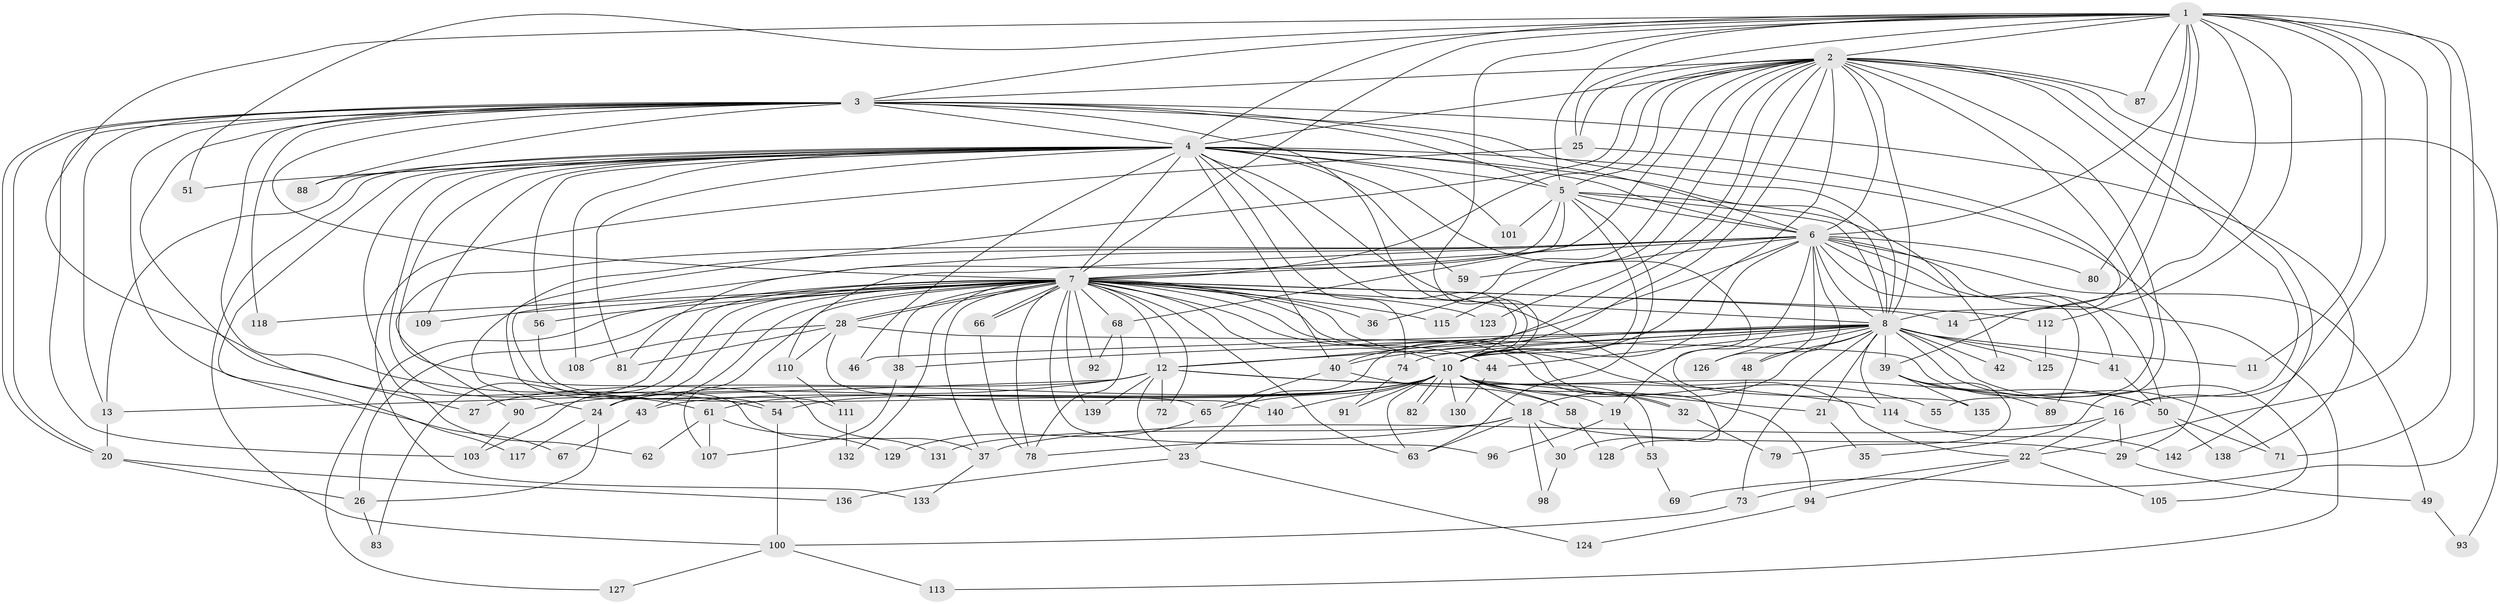 // Generated by graph-tools (version 1.1) at 2025/23/03/03/25 07:23:40]
// undirected, 109 vertices, 259 edges
graph export_dot {
graph [start="1"]
  node [color=gray90,style=filled];
  1 [super="+104"];
  2 [super="+34"];
  3 [super="+95"];
  4 [super="+121"];
  5;
  6 [super="+45"];
  7 [super="+134"];
  8 [super="+9"];
  10 [super="+33"];
  11;
  12 [super="+15"];
  13 [super="+17"];
  14 [super="+31"];
  16 [super="+57"];
  18 [super="+60"];
  19 [super="+64"];
  20 [super="+75"];
  21;
  22 [super="+141"];
  23;
  24;
  25;
  26 [super="+76"];
  27;
  28 [super="+97"];
  29 [super="+119"];
  30;
  32;
  35;
  36;
  37 [super="+47"];
  38;
  39;
  40 [super="+70"];
  41;
  42;
  43;
  44;
  46;
  48;
  49;
  50 [super="+52"];
  51;
  53;
  54 [super="+77"];
  55;
  56;
  58;
  59;
  61;
  62;
  63 [super="+85"];
  65 [super="+102"];
  66 [super="+86"];
  67;
  68;
  69;
  71 [super="+84"];
  72;
  73;
  74;
  78 [super="+137"];
  79;
  80;
  81 [super="+116"];
  82;
  83;
  87;
  88;
  89;
  90;
  91;
  92;
  93;
  94;
  96 [super="+99"];
  98;
  100 [super="+106"];
  101;
  103 [super="+122"];
  105;
  107 [super="+120"];
  108;
  109;
  110;
  111;
  112;
  113;
  114;
  115;
  117;
  118;
  123;
  124;
  125;
  126;
  127;
  128;
  129;
  130;
  131;
  132 [super="+143"];
  133;
  135;
  136;
  138;
  139;
  140;
  142;
  1 -- 2;
  1 -- 3;
  1 -- 4;
  1 -- 5;
  1 -- 6;
  1 -- 7;
  1 -- 8 [weight=2];
  1 -- 10;
  1 -- 11;
  1 -- 14 [weight=2];
  1 -- 22;
  1 -- 25;
  1 -- 51;
  1 -- 61;
  1 -- 69;
  1 -- 80;
  1 -- 87;
  1 -- 112;
  1 -- 71;
  1 -- 16;
  2 -- 3;
  2 -- 4;
  2 -- 5;
  2 -- 6;
  2 -- 7;
  2 -- 8 [weight=3];
  2 -- 10;
  2 -- 16;
  2 -- 23;
  2 -- 25;
  2 -- 35;
  2 -- 40;
  2 -- 55;
  2 -- 68;
  2 -- 87;
  2 -- 93;
  2 -- 115;
  2 -- 123;
  2 -- 142;
  2 -- 36;
  2 -- 54;
  3 -- 4;
  3 -- 5 [weight=2];
  3 -- 6;
  3 -- 7;
  3 -- 8 [weight=2];
  3 -- 10;
  3 -- 13;
  3 -- 20;
  3 -- 20;
  3 -- 27;
  3 -- 54;
  3 -- 67;
  3 -- 88;
  3 -- 103;
  3 -- 118;
  3 -- 138;
  4 -- 5;
  4 -- 6 [weight=2];
  4 -- 7;
  4 -- 8 [weight=2];
  4 -- 10;
  4 -- 13;
  4 -- 29;
  4 -- 30;
  4 -- 46;
  4 -- 51;
  4 -- 56;
  4 -- 59;
  4 -- 62;
  4 -- 74;
  4 -- 81;
  4 -- 88;
  4 -- 100;
  4 -- 101;
  4 -- 108;
  4 -- 109;
  4 -- 117;
  4 -- 131;
  4 -- 135;
  4 -- 40;
  4 -- 37;
  5 -- 6;
  5 -- 7;
  5 -- 8 [weight=2];
  5 -- 10;
  5 -- 42;
  5 -- 81;
  5 -- 101;
  5 -- 63;
  6 -- 7;
  6 -- 8 [weight=2];
  6 -- 10;
  6 -- 19 [weight=2];
  6 -- 24;
  6 -- 41;
  6 -- 48;
  6 -- 49;
  6 -- 50;
  6 -- 59;
  6 -- 80;
  6 -- 89;
  6 -- 90;
  6 -- 110;
  6 -- 111;
  6 -- 113;
  6 -- 126;
  6 -- 12;
  7 -- 8 [weight=2];
  7 -- 10;
  7 -- 12;
  7 -- 14;
  7 -- 22;
  7 -- 24;
  7 -- 28;
  7 -- 28;
  7 -- 32;
  7 -- 36;
  7 -- 37;
  7 -- 38;
  7 -- 43;
  7 -- 44;
  7 -- 56;
  7 -- 66;
  7 -- 66;
  7 -- 68;
  7 -- 72;
  7 -- 83;
  7 -- 92;
  7 -- 94;
  7 -- 96;
  7 -- 107;
  7 -- 109;
  7 -- 112;
  7 -- 115;
  7 -- 118;
  7 -- 123;
  7 -- 127;
  7 -- 132 [weight=2];
  7 -- 139;
  7 -- 26;
  7 -- 63;
  7 -- 103;
  7 -- 78;
  8 -- 10 [weight=2];
  8 -- 40;
  8 -- 44;
  8 -- 46;
  8 -- 71 [weight=2];
  8 -- 73;
  8 -- 11;
  8 -- 12;
  8 -- 74;
  8 -- 18 [weight=2];
  8 -- 21;
  8 -- 38;
  8 -- 39;
  8 -- 41;
  8 -- 42;
  8 -- 105;
  8 -- 48;
  8 -- 114;
  8 -- 125;
  8 -- 126;
  10 -- 18;
  10 -- 19;
  10 -- 21;
  10 -- 32;
  10 -- 43;
  10 -- 54;
  10 -- 55;
  10 -- 58;
  10 -- 61;
  10 -- 63;
  10 -- 65;
  10 -- 82;
  10 -- 82;
  10 -- 130;
  10 -- 140;
  10 -- 24;
  10 -- 91;
  10 -- 53;
  12 -- 16;
  12 -- 23;
  12 -- 72;
  12 -- 90;
  12 -- 114;
  12 -- 139;
  12 -- 27;
  12 -- 13;
  13 -- 20;
  16 -- 29;
  16 -- 37;
  16 -- 22;
  18 -- 30;
  18 -- 63;
  18 -- 78;
  18 -- 98;
  18 -- 29;
  18 -- 131;
  19 -- 53;
  19 -- 96 [weight=2];
  20 -- 26;
  20 -- 136;
  21 -- 35;
  22 -- 73;
  22 -- 94;
  22 -- 105;
  23 -- 124;
  23 -- 136;
  24 -- 26;
  24 -- 117;
  25 -- 39;
  25 -- 133;
  26 -- 83;
  28 -- 108;
  28 -- 110;
  28 -- 81;
  28 -- 50;
  28 -- 140;
  29 -- 49;
  30 -- 98;
  32 -- 79;
  37 -- 133;
  38 -- 107;
  39 -- 50;
  39 -- 79;
  39 -- 89;
  39 -- 135;
  40 -- 58;
  40 -- 65;
  41 -- 50;
  43 -- 67;
  44 -- 130;
  48 -- 128;
  49 -- 93;
  50 -- 138;
  50 -- 71;
  53 -- 69;
  54 -- 100;
  56 -- 65;
  58 -- 128;
  61 -- 62;
  61 -- 107;
  61 -- 129;
  65 -- 129;
  66 -- 78;
  68 -- 78;
  68 -- 92;
  73 -- 100;
  74 -- 91;
  90 -- 103;
  94 -- 124;
  100 -- 113;
  100 -- 127;
  110 -- 111;
  111 -- 132;
  112 -- 125;
  114 -- 142;
}
